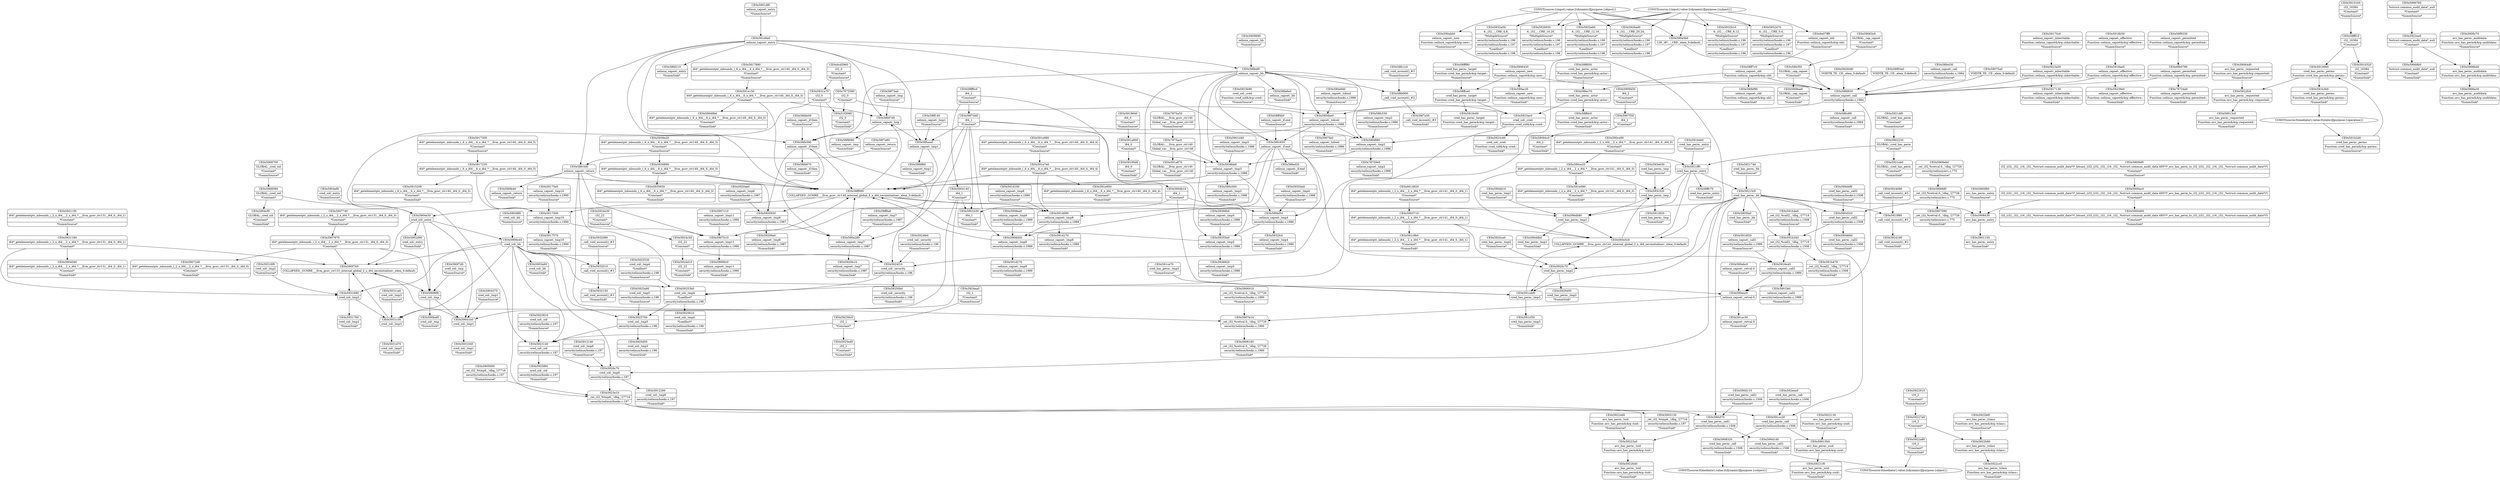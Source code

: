 digraph {
	CE0x58f73a0 [shape=record,shape=Mrecord,label="{CE0x58f73a0|selinux_capset:_tmp|*SummSource*}"]
	CE0x76724a0 [shape=record,shape=Mrecord,label="{CE0x76724a0|selinux_capset:_permitted|Function::selinux_capset&Arg::permitted::|*SummSink*}"]
	CE0x5924c50 [shape=record,shape=Mrecord,label="{CE0x5924c50|i32_22|*Constant*}"]
	CE0x5921740 [shape=record,shape=Mrecord,label="{CE0x5921740|cred_has_perm:_bb|*SummSource*}"]
	CE0x5922cc0 [shape=record,shape=Mrecord,label="{CE0x5922cc0|avc_has_perm:_tclass|Function::avc_has_perm&Arg::tclass::|*SummSink*}"]
	CE0x5932150 [shape=record,shape=Mrecord,label="{CE0x5932150|_call_void_mcount()_#3|*SummSink*}"]
	CE0x5923140 [shape=record,shape=Mrecord,label="{CE0x5923140|cred_sid:_sid|security/selinux/hooks.c,197}"]
	CE0x5910060 [shape=record,shape=Mrecord,label="{CE0x5910060|cred_has_perm:_perms|Function::cred_has_perm&Arg::perms::}"]
	CE0x590cf70 [shape=record,shape=Mrecord,label="{CE0x590cf70|cred_has_perm:_call1|security/selinux/hooks.c,1506}"]
	CE0x58f8090 [shape=record,shape=Mrecord,label="{CE0x58f8090|selinux_capset:_tmp|*SummSink*}"]
	CE0x591a800 [shape=record,shape=Mrecord,label="{CE0x591a800|i64_0|*Constant*}"]
	CE0x590d110 [shape=record,shape=Mrecord,label="{CE0x590d110|cred_has_perm:_call1|security/selinux/hooks.c,1506|*SummSource*}"]
	CE0x5906a30 [shape=record,shape=Mrecord,label="{CE0x5906a30|avc_has_perm:_auditdata|Function::avc_has_perm&Arg::auditdata::|*SummSink*}"]
	CE0x5932010 [shape=record,shape=Mrecord,label="{CE0x5932010|_call_void_mcount()_#3}"]
	CE0x5939e20 [shape=record,shape=Mrecord,label="{CE0x5939e20|i64*_getelementptr_inbounds_(_6_x_i64_,_6_x_i64_*___llvm_gcov_ctr140,_i64_0,_i64_3)|*Constant*|*SummSource*}"]
	"CONST[source:0(mediator),value:2(dynamic)][purpose:{subject}]"
	CE0x5906160 [shape=record,shape=Mrecord,label="{CE0x5906160|_ret_i32_%retval.0,_!dbg_!27726|security/selinux/hooks.c,1990|*SummSink*}"]
	CE0x5923c60 [shape=record,shape=Mrecord,label="{CE0x5923c60|cred_sid:_cred|Function::cred_sid&Arg::cred::|*SummSink*}"]
	CE0x590baf0 [shape=record,shape=Mrecord,label="{CE0x590baf0|cred_sid:_tmp|*SummSink*}"]
	CE0x58fcf50 [shape=record,shape=Mrecord,label="{CE0x58fcf50|GLOBAL:_cap_capset|*Constant*}"]
	CE0x58fff10 [shape=record,shape=Mrecord,label="{CE0x58fff10|i32_16384|*Constant*}"]
	CE0x5936820 [shape=record,shape=Mrecord,label="{CE0x5936820|selinux_capset:_tmp5|security/selinux/hooks.c,1986|*SummSink*}"]
	CE0x5932fc0 [shape=record,shape=Mrecord,label="{CE0x5932fc0|selinux_capset:_tmp4|security/selinux/hooks.c,1986|*SummSink*}"]
	CE0x59013c0 [shape=record,shape=Mrecord,label="{CE0x59013c0|avc_has_perm:_requested|Function::avc_has_perm&Arg::requested::|*SummSink*}"]
	CE0x59258c0 [shape=record,shape=Mrecord,label="{CE0x59258c0|i32_1|*Constant*}"]
	CE0x5905fa0 [shape=record,shape=Mrecord,label="{CE0x5905fa0|cred_has_perm:_bb|*SummSink*}"]
	CE0x5925f60 [shape=record,shape=Mrecord,label="{CE0x5925f60|cred_sid:_sid|security/selinux/hooks.c,197|*SummSink*}"]
	CE0x5907fa0 [shape=record,shape=Mrecord,label="{CE0x5907fa0|selinux_capset:_tobool|security/selinux/hooks.c,1986|*SummSink*}"]
	CE0x593e630 [shape=record,shape=Mrecord,label="{CE0x593e630|cred_has_perm:_tmp|*SummSource*}"]
	CE0x5923b90 [shape=record,shape=Mrecord,label="{CE0x5923b90|cred_sid:_cred|Function::cred_sid&Arg::cred::|*SummSource*}"]
	CE0x5919640 [shape=record,shape=Mrecord,label="{CE0x5919640|i64_0|*Constant*|*SummSource*}"]
	CE0x5931d70 [shape=record,shape=Mrecord,label="{CE0x5931d70|cred_sid:_tmp3|*SummSink*}"]
	CE0x5925d50 [shape=record,shape=Mrecord,label="{CE0x5925d50|cred_sid:_tmp5|security/selinux/hooks.c,196|*SummSink*}"]
	CE0x593c320 [shape=record,shape=Mrecord,label="{CE0x593c320|cred_has_perm:_tmp}"]
	CE0x5924ea0 [shape=record,shape=Mrecord,label="{CE0x5924ea0|i32_1|*Constant*|*SummSource*}"]
	CE0x58f7dd0 [shape=record,shape=Mrecord,label="{CE0x58f7dd0|i64_1|*Constant*}"]
	CE0x593e5c0 [shape=record,shape=Mrecord,label="{CE0x593e5c0|COLLAPSED:_GCMRE___llvm_gcov_ctr141_internal_global_2_x_i64_zeroinitializer:_elem_0:default:}"]
	CE0x59072d0 [shape=record,shape=Mrecord,label="{CE0x59072d0|i64*_getelementptr_inbounds_(_2_x_i64_,_2_x_i64_*___llvm_gcov_ctr131,_i64_0,_i64_0)|*Constant*|*SummSink*}"]
	CE0x5901d40 [shape=record,shape=Mrecord,label="{CE0x5901d40|selinux_capset:_tmp3|security/selinux/hooks.c,1986|*SummSource*}"]
	CE0x6cd5960 [shape=record,shape=Mrecord,label="{CE0x6cd5960|i32_0|*Constant*|*SummSource*}"]
	CE0x591d090 [shape=record,shape=Mrecord,label="{CE0x591d090|selinux_capset:_tmp8|security/selinux/hooks.c,1989}"]
	CE0x5908ea0 [shape=record,shape=Mrecord,label="{CE0x5908ea0|selinux_capset:_tmp9|security/selinux/hooks.c,1989|*SummSource*}"]
	CE0x7875ac0 [shape=record,shape=Mrecord,label="{CE0x7875ac0|GLOBAL:___llvm_gcov_ctr140|Global_var:__llvm_gcov_ctr140}"]
	CE0x590a280 [shape=record,shape=Mrecord,label="{CE0x590a280|selinux_capset:_tmp7|security/selinux/hooks.c,1987}"]
	CE0x5905130 [shape=record,shape=Mrecord,label="{CE0x5905130|_ret_i32_%tmp6,_!dbg_!27716|security/selinux/hooks.c,197|*SummSink*}"]
	CE0x5922910 [shape=record,shape=Mrecord,label="{CE0x5922910|i16_2|*Constant*|*SummSource*}"]
	CE0x5926930 [shape=record,shape=Mrecord,label="{CE0x5926930|4:_i32,_:_CRE_16,20_|*MultipleSource*|security/selinux/hooks.c,196|security/selinux/hooks.c,197|*LoadInst*|security/selinux/hooks.c,196}"]
	CE0x5922ee0 [shape=record,shape=Mrecord,label="{CE0x5922ee0|%struct.common_audit_data*_null|*Constant*}"]
	CE0x58ff140 [shape=record,shape=Mrecord,label="{CE0x58ff140|selinux_capset:_tmp1|*SummSource*}"]
	CE0x590bf90 [shape=record,shape=Mrecord,label="{CE0x590bf90|selinux_capset:_old|Function::selinux_capset&Arg::old::|*SummSink*}"]
	CE0x5923a50 [shape=record,shape=Mrecord,label="{CE0x5923a50|selinux_capset:_inheritable|Function::selinux_capset&Arg::inheritable::}"]
	CE0x5921ff0 [shape=record,shape=Mrecord,label="{CE0x5921ff0|cred_has_perm:_entry}"]
	CE0x59175e0 [shape=record,shape=Mrecord,label="{CE0x59175e0|selinux_capset:_tmp10|security/selinux/hooks.c,1990|*SummSource*}"]
	CE0x5907740 [shape=record,shape=Mrecord,label="{CE0x5907740|i64*_getelementptr_inbounds_(_2_x_i64_,_2_x_i64_*___llvm_gcov_ctr131,_i64_0,_i64_0)|*Constant*|*SummSource*}"]
	CE0x5901b30 [shape=record,shape=Mrecord,label="{CE0x5901b30|i64_1|*Constant*|*SummSink*}"]
	CE0x59253b0 [shape=record,shape=Mrecord,label="{CE0x59253b0|cred_sid:_tmp4|*LoadInst*|security/selinux/hooks.c,196}"]
	CE0x58fbef0 [shape=record,shape=Mrecord,label="{CE0x58fbef0|selinux_capset:_bb}"]
	CE0x590ce90 [shape=record,shape=Mrecord,label="{CE0x590ce90|i64*_getelementptr_inbounds_(_2_x_i64_,_2_x_i64_*___llvm_gcov_ctr141,_i64_0,_i64_0)|*Constant*|*SummSource*}"]
	CE0x5922640 [shape=record,shape=Mrecord,label="{CE0x5922640|avc_has_perm:_tsid|Function::avc_has_perm&Arg::tsid::|*SummSink*}"]
	CE0x5912260 [shape=record,shape=Mrecord,label="{CE0x5912260|cred_sid:_tmp6|security/selinux/hooks.c,197|*SummSink*}"]
	CE0x59015b0 [shape=record,shape=Mrecord,label="{CE0x59015b0|avc_has_perm:_ssid|Function::avc_has_perm&Arg::ssid::}"]
	CE0x59068b0 [shape=record,shape=Mrecord,label="{CE0x59068b0|%struct.common_audit_data*_null|*Constant*|*SummSink*}"]
	CE0x5931040 [shape=record,shape=Mrecord,label="{CE0x5931040|cred_sid:_tmp1|*SummSink*}"]
	CE0x5904370 [shape=record,shape=Mrecord,label="{CE0x5904370|cred_sid:_tmp1|*SummSource*}"]
	CE0x5931c30 [shape=record,shape=Mrecord,label="{CE0x5931c30|cred_sid:_tmp3}"]
	CE0x590c000 [shape=record,shape=Mrecord,label="{CE0x590c000|selinux_capset:_tmp3|security/selinux/hooks.c,1986|*SummSink*}"]
	CE0x591ce70 [shape=record,shape=Mrecord,label="{CE0x591ce70|cred_has_perm:_tmp3|*SummSource*}"]
	CE0x58fc950 [shape=record,shape=Mrecord,label="{CE0x58fc950|selinux_capset:_if.end}"]
	CE0x590a9d0 [shape=record,shape=Mrecord,label="{CE0x590a9d0|selinux_capset:_tobool|security/selinux/hooks.c,1986|*SummSource*}"]
	CE0x59200d0 [shape=record,shape=Mrecord,label="{CE0x59200d0|VOIDTB_TE:_CE:_elem_0:default:}"]
	CE0x5904140 [shape=record,shape=Mrecord,label="{CE0x5904140|i64_1|*Constant*}"]
	CE0x5924f10 [shape=record,shape=Mrecord,label="{CE0x5924f10|cred_sid:_security|security/selinux/hooks.c,196}"]
	CE0x59038f0 [shape=record,shape=Mrecord,label="{CE0x59038f0|cred_sid:_bb|*SummSource*}"]
	CE0x5907b10 [shape=record,shape=Mrecord,label="{CE0x5907b10|selinux_capset:_tmp11|security/selinux/hooks.c,1990}"]
	CE0x5925a90 [shape=record,shape=Mrecord,label="{CE0x5925a90|cred_sid:_tmp5|security/selinux/hooks.c,196|*SummSource*}"]
	CE0x5916f20 [shape=record,shape=Mrecord,label="{CE0x5916f20|selinux_capset:_call1|security/selinux/hooks.c,1989|*SummSource*}"]
	CE0x5932470 [shape=record,shape=Mrecord,label="{CE0x5932470|4:_i32,_:_CRE_0,4_|*MultipleSource*|security/selinux/hooks.c,196|security/selinux/hooks.c,197|*LoadInst*|security/selinux/hooks.c,196}"]
	CE0x5901df0 [shape=record,shape=Mrecord,label="{CE0x5901df0|selinux_capset:_entry|*SummSource*}"]
	CE0x7875a50 [shape=record,shape=Mrecord,label="{CE0x7875a50|GLOBAL:___llvm_gcov_ctr140|Global_var:__llvm_gcov_ctr140|*SummSource*}"]
	CE0x590d3c0 [shape=record,shape=Mrecord,label="{CE0x590d3c0|cred_has_perm:_call2|security/selinux/hooks.c,1508}"]
	CE0x59311f0 [shape=record,shape=Mrecord,label="{CE0x59311f0|i64*_getelementptr_inbounds_(_2_x_i64_,_2_x_i64_*___llvm_gcov_ctr131,_i64_0,_i64_1)|*Constant*|*SummSource*}"]
	CE0x59101b0 [shape=record,shape=Mrecord,label="{CE0x59101b0|i32_16384|*Constant*|*SummSource*}"]
	CE0x591d170 [shape=record,shape=Mrecord,label="{CE0x591d170|selinux_capset:_tmp8|security/selinux/hooks.c,1989|*SummSink*}"]
	CE0x590f760 [shape=record,shape=Mrecord,label="{CE0x590f760|COLLAPSED:_GCMRE___llvm_gcov_ctr131_internal_global_2_x_i64_zeroinitializer:_elem_0:default:}"]
	CE0x590db10 [shape=record,shape=Mrecord,label="{CE0x590db10|i64_1|*Constant*}"]
	CE0x5917230 [shape=record,shape=Mrecord,label="{CE0x5917230|i64*_getelementptr_inbounds_(_6_x_i64_,_6_x_i64_*___llvm_gcov_ctr140,_i64_0,_i64_5)|*Constant*}"]
	CE0x59066f0 [shape=record,shape=Mrecord,label="{CE0x59066f0|_ret_i32_%retval.0,_!dbg_!27728|security/selinux/avc.c,775}"]
	CE0x58ffd50 [shape=record,shape=Mrecord,label="{CE0x58ffd50|cred_has_perm:_actor|Function::cred_has_perm&Arg::actor::|*SummSource*}"]
	CE0x58fd930 [shape=record,shape=Mrecord,label="{CE0x58fd930|selinux_capset:_call|security/selinux/hooks.c,1984}"]
	CE0x59250b0 [shape=record,shape=Mrecord,label="{CE0x59250b0|cred_sid:_security|security/selinux/hooks.c,196|*SummSink*}"]
	CE0x590d1d0 [shape=record,shape=Mrecord,label="{CE0x590d1d0|cred_has_perm:_call1|security/selinux/hooks.c,1506|*SummSink*}"]
	CE0x5900d60 [shape=record,shape=Mrecord,label="{CE0x5900d60|i32_(i32,_i32,_i16,_i32,_%struct.common_audit_data*)*_bitcast_(i32_(i32,_i32,_i16,_i32,_%struct.common_audit_data.495*)*_avc_has_perm_to_i32_(i32,_i32,_i16,_i32,_%struct.common_audit_data*)*)|*Constant*|*SummSink*}"]
	CE0x590dd10 [shape=record,shape=Mrecord,label="{CE0x590dd10|cred_has_perm:_tmp1|*SummSource*}"]
	CE0x5900f60 [shape=record,shape=Mrecord,label="{CE0x5900f60|avc_has_perm:_entry|*SummSource*}"]
	CE0x5923ac0 [shape=record,shape=Mrecord,label="{CE0x5923ac0|cred_sid:_cred|Function::cred_sid&Arg::cred::}"]
	CE0x59209a0 [shape=record,shape=Mrecord,label="{CE0x59209a0|selinux_capset:_tmp6|security/selinux/hooks.c,1987|*SummSink*}"]
	CE0x5918ae0 [shape=record,shape=Mrecord,label="{CE0x5918ae0|selinux_capset:_effective|Function::selinux_capset&Arg::effective::}"]
	CE0x590db80 [shape=record,shape=Mrecord,label="{CE0x590db80|cred_has_perm:_tmp1}"]
	CE0x58fa6e0 [shape=record,shape=Mrecord,label="{CE0x58fa6e0|selinux_capset:_bb|*SummSink*}"]
	CE0x58ff4b0 [shape=record,shape=Mrecord,label="{CE0x58ff4b0|selinux_capset:_if.end|*SummSource*}"]
	CE0x58ffdc0 [shape=record,shape=Mrecord,label="{CE0x58ffdc0|cred_has_perm:_actor|Function::cred_has_perm&Arg::actor::|*SummSink*}"]
	CE0x5906010 [shape=record,shape=Mrecord,label="{CE0x5906010|_ret_i32_%retval.0,_!dbg_!27726|security/selinux/hooks.c,1990|*SummSource*}"]
	CE0x590f6f0 [shape=record,shape=Mrecord,label="{CE0x590f6f0|cred_sid:_tmp}"]
	CE0x5917300 [shape=record,shape=Mrecord,label="{CE0x5917300|i64*_getelementptr_inbounds_(_6_x_i64_,_6_x_i64_*___llvm_gcov_ctr140,_i64_0,_i64_5)|*Constant*|*SummSource*}"]
	CE0x58fd210 [shape=record,shape=Mrecord,label="{CE0x58fd210|selinux_capset:_entry|*SummSink*}"]
	CE0x58f93a0 [shape=record,shape=Mrecord,label="{CE0x58f93a0|VOIDTB_TE:_CE:_elem_0:default:}"]
	CE0x5935650 [shape=record,shape=Mrecord,label="{CE0x5935650|i64*_getelementptr_inbounds_(_6_x_i64_,_6_x_i64_*___llvm_gcov_ctr140,_i64_0,_i64_3)|*Constant*|*SummSink*}"]
	CE0x5903710 [shape=record,shape=Mrecord,label="{CE0x5903710|i64*_getelementptr_inbounds_(_2_x_i64_,_2_x_i64_*___llvm_gcov_ctr141,_i64_0,_i64_1)|*Constant*}"]
	CE0x591d100 [shape=record,shape=Mrecord,label="{CE0x591d100|selinux_capset:_tmp8|security/selinux/hooks.c,1989|*SummSource*}"]
	CE0x591a870 [shape=record,shape=Mrecord,label="{CE0x591a870|GLOBAL:___llvm_gcov_ctr140|Global_var:__llvm_gcov_ctr140|*SummSink*}"]
	CE0x590a5b0 [shape=record,shape=Mrecord,label="{CE0x590a5b0|128:_i8*,_:_CRE:_elem_0:default:}"]
	CE0x5924e30 [shape=record,shape=Mrecord,label="{CE0x5924e30|i32_22|*Constant*|*SummSource*}"]
	CE0x58fd670 [shape=record,shape=Mrecord,label="{CE0x58fd670|selinux_capset:_if.then|*SummSink*}"]
	CE0x5905000 [shape=record,shape=Mrecord,label="{CE0x5905000|_ret_i32_%tmp6,_!dbg_!27716|security/selinux/hooks.c,197|*SummSource*}"]
	CE0x5902d90 [shape=record,shape=Mrecord,label="{CE0x5902d90|cred_sid:_entry|*SummSink*}"]
	CE0x5932e60 [shape=record,shape=Mrecord,label="{CE0x5932e60|4:_i32,_:_CRE_12,16_|*MultipleSource*|security/selinux/hooks.c,196|security/selinux/hooks.c,197|*LoadInst*|security/selinux/hooks.c,196}"]
	CE0x590ac20 [shape=record,shape=Mrecord,label="{CE0x590ac20|selinux_capset:_new|Function::selinux_capset&Arg::new::|*SummSink*}"]
	CE0x59049b0 [shape=record,shape=Mrecord,label="{CE0x59049b0|i64*_getelementptr_inbounds_(_6_x_i64_,_6_x_i64_*___llvm_gcov_ctr140,_i64_0,_i64_0)|*Constant*|*SummSink*}"]
	CE0x58fe900 [shape=record,shape=Mrecord,label="{CE0x58fe900|_call_void_mcount()_#3}"]
	CE0x5908ae0 [shape=record,shape=Mrecord,label="{CE0x5908ae0|GLOBAL:_cap_capset|*Constant*|*SummSink*}"]
	CE0x58ffce0 [shape=record,shape=Mrecord,label="{CE0x58ffce0|cred_has_perm:_target|Function::cred_has_perm&Arg::target::}"]
	CE0x59224d0 [shape=record,shape=Mrecord,label="{CE0x59224d0|avc_has_perm:_tsid|Function::avc_has_perm&Arg::tsid::|*SummSource*}"]
	CE0x591e7e0 [shape=record,shape=Mrecord,label="{CE0x591e7e0|i64*_getelementptr_inbounds_(_6_x_i64_,_6_x_i64_*___llvm_gcov_ctr140,_i64_0,_i64_4)|*Constant*}"]
	CE0x58fc530 [shape=record,shape=Mrecord,label="{CE0x58fc530|selinux_capset:_tmp2|security/selinux/hooks.c,1986|*SummSource*}"]
	CE0x590d660 [shape=record,shape=Mrecord,label="{CE0x590d660|cred_has_perm:_call2|security/selinux/hooks.c,1508|*SummSink*}"]
	CE0x5906430 [shape=record,shape=Mrecord,label="{CE0x5906430|selinux_capset:_new|Function::selinux_capset&Arg::new::}"]
	CE0x5908320 [shape=record,shape=Mrecord,label="{CE0x5908320|cred_has_perm:_call|security/selinux/hooks.c,1506|*SummSink*}"]
	CE0x58ff090 [shape=record,shape=Mrecord,label="{CE0x58ff090|COLLAPSED:_GCMRE___llvm_gcov_ctr140_internal_global_6_x_i64_zeroinitializer:_elem_0:default:}"]
	CE0x5923e10 [shape=record,shape=Mrecord,label="{CE0x5923e10|_ret_i32_%tmp6,_!dbg_!27716|security/selinux/hooks.c,197}"]
	CE0x5901150 [shape=record,shape=Mrecord,label="{CE0x5901150|avc_has_perm:_entry|*SummSink*}"]
	CE0x5906eb0 [shape=record,shape=Mrecord,label="{CE0x5906eb0|_ret_i32_%retval.0,_!dbg_!27728|security/selinux/avc.c,775|*SummSource*}"]
	CE0x59041b0 [shape=record,shape=Mrecord,label="{CE0x59041b0|cred_sid:_tmp1}"]
	CE0x5923810 [shape=record,shape=Mrecord,label="{CE0x5923810|cred_sid:_sid|security/selinux/hooks.c,197|*SummSource*}"]
	CE0x5907670 [shape=record,shape=Mrecord,label="{CE0x5907670|i64*_getelementptr_inbounds_(_2_x_i64_,_2_x_i64_*___llvm_gcov_ctr131,_i64_0,_i64_0)|*Constant*}"]
	CE0x59223a0 [shape=record,shape=Mrecord,label="{CE0x59223a0|avc_has_perm:_tsid|Function::avc_has_perm&Arg::tsid::}"]
	CE0x5936890 [shape=record,shape=Mrecord,label="{CE0x5936890|i64*_getelementptr_inbounds_(_6_x_i64_,_6_x_i64_*___llvm_gcov_ctr140,_i64_0,_i64_3)|*Constant*}"]
	CE0x6614820 [shape=record,shape=Mrecord,label="{CE0x6614820|i64*_getelementptr_inbounds_(_2_x_i64_,_2_x_i64_*___llvm_gcov_ctr141,_i64_0,_i64_1)|*Constant*|*SummSource*}"]
	CE0x59239e0 [shape=record,shape=Mrecord,label="{CE0x59239e0|selinux_capset:_effective|Function::selinux_capset&Arg::effective::|*SummSink*}"]
	CE0x5916e40 [shape=record,shape=Mrecord,label="{CE0x5916e40|selinux_capset:_call1|security/selinux/hooks.c,1989}"]
	CE0x591e850 [shape=record,shape=Mrecord,label="{CE0x591e850|i64*_getelementptr_inbounds_(_6_x_i64_,_6_x_i64_*___llvm_gcov_ctr140,_i64_0,_i64_4)|*Constant*|*SummSink*}"]
	CE0x5906c70 [shape=record,shape=Mrecord,label="{CE0x5906c70|avc_has_perm:_auditdata|Function::avc_has_perm&Arg::auditdata::|*SummSource*}"]
	CE0x5925ed0 [shape=record,shape=Mrecord,label="{CE0x5925ed0|i32_1|*Constant*|*SummSink*}"]
	CE0x591cc20 [shape=record,shape=Mrecord,label="{CE0x591cc20|cred_has_perm:_call|security/selinux/hooks.c,1506}"]
	CE0x591ac30 [shape=record,shape=Mrecord,label="{CE0x591ac30|selinux_capset:_retval.0|*SummSink*}"]
	CE0x59170c0 [shape=record,shape=Mrecord,label="{CE0x59170c0|selinux_capset:_inheritable|Function::selinux_capset&Arg::inheritable::|*SummSource*}"]
	CE0x5918b50 [shape=record,shape=Mrecord,label="{CE0x5918b50|selinux_capset:_effective|Function::selinux_capset&Arg::effective::|*SummSource*}"]
	CE0x5908d30 [shape=record,shape=Mrecord,label="{CE0x5908d30|selinux_capset:_tmp9|security/selinux/hooks.c,1989}"]
	CE0x5912140 [shape=record,shape=Mrecord,label="{CE0x5912140|cred_sid:_tmp6|security/selinux/hooks.c,197|*SummSource*}"]
	CE0x58ffc70 [shape=record,shape=Mrecord,label="{CE0x58ffc70|cred_has_perm:_entry|*SummSink*}"]
	CE0x590ce20 [shape=record,shape=Mrecord,label="{CE0x590ce20|i64*_getelementptr_inbounds_(_2_x_i64_,_2_x_i64_*___llvm_gcov_ctr141,_i64_0,_i64_0)|*Constant*}"]
	CE0x591e090 [shape=record,shape=Mrecord,label="{CE0x591e090|i64*_getelementptr_inbounds_(_2_x_i64_,_2_x_i64_*___llvm_gcov_ctr141,_i64_0,_i64_0)|*Constant*|*SummSink*}"]
	CE0x58fde00 [shape=record,shape=Mrecord,label="{CE0x58fde00|selinux_capset:_if.then|*SummSource*}"]
	CE0x5907f30 [shape=record,shape=Mrecord,label="{CE0x5907f30|i64_2|*Constant*}"]
	CE0x5922a80 [shape=record,shape=Mrecord,label="{CE0x5922a80|i16_2|*Constant*|*SummSink*}"]
	CE0x5920b10 [shape=record,shape=Mrecord,label="{CE0x5920b10|selinux_capset:_tmp7|security/selinux/hooks.c,1987|*SummSink*}"]
	CE0x58ff8a0 [shape=record,shape=Mrecord,label="{CE0x58ff8a0|selinux_capset:_tmp7|security/selinux/hooks.c,1987|*SummSource*}"]
	CE0x58fff80 [shape=record,shape=Mrecord,label="{CE0x58fff80|cred_has_perm:_target|Function::cred_has_perm&Arg::target::|*SummSource*}"]
	CE0x5906e40 [shape=record,shape=Mrecord,label="{CE0x5906e40|cred_sid:_bb}"]
	CE0x5925530 [shape=record,shape=Mrecord,label="{CE0x5925530|cred_sid:_tmp4|*LoadInst*|security/selinux/hooks.c,196|*SummSource*}"]
	CE0x5931760 [shape=record,shape=Mrecord,label="{CE0x5931760|cred_sid:_tmp2|*SummSink*}"]
	CE0x5924080 [shape=record,shape=Mrecord,label="{CE0x5924080|_call_void_mcount()_#3|*SummSource*}"]
	CE0x5931a70 [shape=record,shape=Mrecord,label="{CE0x5931a70|i32_0|*Constant*}"]
	CE0x5920aa0 [shape=record,shape=Mrecord,label="{CE0x5920aa0|selinux_capset:_tmp6|security/selinux/hooks.c,1987|*SummSource*}"]
	CE0x5907090 [shape=record,shape=Mrecord,label="{CE0x5907090|_ret_i32_%retval.0,_!dbg_!27728|security/selinux/avc.c,775|*SummSink*}"]
	CE0x5926c70 [shape=record,shape=Mrecord,label="{CE0x5926c70|cred_sid:_tmp6|security/selinux/hooks.c,197}"]
	CE0x5924d10 [shape=record,shape=Mrecord,label="{CE0x5924d10|i32_22|*Constant*|*SummSink*}"]
	CE0x5900bf0 [shape=record,shape=Mrecord,label="{CE0x5900bf0|i32_(i32,_i32,_i16,_i32,_%struct.common_audit_data*)*_bitcast_(i32_(i32,_i32,_i16,_i32,_%struct.common_audit_data.495*)*_avc_has_perm_to_i32_(i32,_i32,_i16,_i32,_%struct.common_audit_data*)*)|*Constant*|*SummSource*}"]
	CE0x5922bf0 [shape=record,shape=Mrecord,label="{CE0x5922bf0|avc_has_perm:_tclass|Function::avc_has_perm&Arg::tclass::|*SummSource*}"]
	CE0x7672580 [shape=record,shape=Mrecord,label="{CE0x7672580|i32_0|*Constant*}"]
	CE0x59040d0 [shape=record,shape=Mrecord,label="{CE0x59040d0|i64*_getelementptr_inbounds_(_2_x_i64_,_2_x_i64_*___llvm_gcov_ctr131,_i64_0,_i64_1)|*Constant*|*SummSink*}"]
	CE0x58fd7d0 [shape=record,shape=Mrecord,label="{CE0x58fd7d0|selinux_capset:_tmp}"]
	CE0x5906bd0 [shape=record,shape=Mrecord,label="{CE0x5906bd0|avc_has_perm:_auditdata|Function::avc_has_perm&Arg::auditdata::}"]
	CE0x59215c0 [shape=record,shape=Mrecord,label="{CE0x59215c0|cred_has_perm:_bb}"]
	CE0x58f7a50 [shape=record,shape=Mrecord,label="{CE0x58f7a50|_call_void_mcount()_#3|*SummSink*}"]
	CE0x58fcdf0 [shape=record,shape=Mrecord,label="{CE0x58fcdf0|selinux_capset:_call|security/selinux/hooks.c,1984|*SummSink*}"]
	CE0x59064d0 [shape=record,shape=Mrecord,label="{CE0x59064d0|avc_has_perm:_requested|Function::avc_has_perm&Arg::requested::|*SummSource*}"]
	CE0x5917570 [shape=record,shape=Mrecord,label="{CE0x5917570|selinux_capset:_tmp10|security/selinux/hooks.c,1990|*SummSink*}"]
	CE0x5931ca0 [shape=record,shape=Mrecord,label="{CE0x5931ca0|cred_sid:_tmp3|*SummSource*}"]
	CE0x591b470 [shape=record,shape=Mrecord,label="{CE0x591b470|_ret_i32_%call2,_!dbg_!27719|security/selinux/hooks.c,1508|*SummSink*}"]
	"CONST[source:1(input),value:2(dynamic)][purpose:{object}]"
	CE0x78759e0 [shape=record,shape=Mrecord,label="{CE0x78759e0|selinux_capset:_tmp2|security/selinux/hooks.c,1986|*SummSink*}"]
	CE0x5909450 [shape=record,shape=Mrecord,label="{CE0x5909450|i64_2|*Constant*|*SummSource*}"]
	CE0x59221f0 [shape=record,shape=Mrecord,label="{CE0x59221f0|avc_has_perm:_ssid|Function::avc_has_perm&Arg::ssid::|*SummSink*}"]
	CE0x5922fc0 [shape=record,shape=Mrecord,label="{CE0x5922fc0|avc_has_perm:_requested|Function::avc_has_perm&Arg::requested::}"]
	CE0x5919c60 [shape=record,shape=Mrecord,label="{CE0x5919c60|cred_has_perm:_target|Function::cred_has_perm&Arg::target::|*SummSink*}"]
	CE0x5917880 [shape=record,shape=Mrecord,label="{CE0x5917880|i64*_getelementptr_inbounds_(_6_x_i64_,_6_x_i64_*___llvm_gcov_ctr140,_i64_0,_i64_0)|*Constant*|*SummSource*}"]
	CE0x5907e10 [shape=record,shape=Mrecord,label="{CE0x5907e10|_ret_i32_%retval.0,_!dbg_!27726|security/selinux/hooks.c,1990}"]
	CE0x5917130 [shape=record,shape=Mrecord,label="{CE0x5917130|selinux_capset:_inheritable|Function::selinux_capset&Arg::inheritable::|*SummSink*}"]
	CE0x5904e30 [shape=record,shape=Mrecord,label="{CE0x5904e30|cred_sid:_entry}"]
	CE0x58fe430 [shape=record,shape=Mrecord,label="{CE0x58fe430|selinux_capset:_call|security/selinux/hooks.c,1984|*SummSource*}"]
	CE0x591b2d0 [shape=record,shape=Mrecord,label="{CE0x591b2d0|cred_has_perm:_perms|Function::cred_has_perm&Arg::perms::|*SummSource*}"]
	CE0x591c920 [shape=record,shape=Mrecord,label="{CE0x591c920|cred_has_perm:_tmp|*SummSink*}"]
	CE0x5920930 [shape=record,shape=Mrecord,label="{CE0x5920930|selinux_capset:_tmp6|security/selinux/hooks.c,1987}"]
	CE0x590abb0 [shape=record,shape=Mrecord,label="{CE0x590abb0|selinux_capset:_new|Function::selinux_capset&Arg::new::|*SummSource*}"]
	CE0x58fc3d0 [shape=record,shape=Mrecord,label="{CE0x58fc3d0|selinux_capset:_return}"]
	CE0x590fe40 [shape=record,shape=Mrecord,label="{CE0x590fe40|selinux_capset:_return|*SummSink*}"]
	CE0x6fb0790 [shape=record,shape=Mrecord,label="{CE0x6fb0790|selinux_capset:_permitted|Function::selinux_capset&Arg::permitted::}"]
	CE0x5904be0 [shape=record,shape=Mrecord,label="{CE0x5904be0|selinux_capset:_tobool|security/selinux/hooks.c,1986}"]
	"CONST[source:1(input),value:2(dynamic)][purpose:{subject}]"
	CE0x5904cf0 [shape=record,shape=Mrecord,label="{CE0x5904cf0|GLOBAL:_cred_sid|*Constant*|*SummSink*}"]
	CE0x591d270 [shape=record,shape=Mrecord,label="{CE0x591d270|selinux_capset:_tmp9|security/selinux/hooks.c,1989|*SummSink*}"]
	CE0x58fcea0 [shape=record,shape=Mrecord,label="{CE0x58fcea0|selinux_capset:_tmp1}"]
	CE0x5932a50 [shape=record,shape=Mrecord,label="{CE0x5932a50|4:_i32,_:_CRE_4,8_|*MultipleSource*|security/selinux/hooks.c,196|security/selinux/hooks.c,197|*LoadInst*|security/selinux/hooks.c,196}"]
	CE0x592eea0 [shape=record,shape=Mrecord,label="{CE0x592eea0|cred_has_perm:_call|security/selinux/hooks.c,1506|*SummSource*}"]
	CE0x591b3b0 [shape=record,shape=Mrecord,label="{CE0x591b3b0|cred_has_perm:_perms|Function::cred_has_perm&Arg::perms::|*SummSink*}"]
	CE0x5924190 [shape=record,shape=Mrecord,label="{CE0x5924190|_call_void_mcount()_#3|*SummSink*}"]
	CE0x5922b80 [shape=record,shape=Mrecord,label="{CE0x5922b80|avc_has_perm:_tclass|Function::avc_has_perm&Arg::tclass::}"]
	CE0x5932080 [shape=record,shape=Mrecord,label="{CE0x5932080|_call_void_mcount()_#3|*SummSource*}"]
	CE0x591b340 [shape=record,shape=Mrecord,label="{CE0x591b340|_ret_i32_%call2,_!dbg_!27719|security/selinux/hooks.c,1508}"]
	CE0x5926ad0 [shape=record,shape=Mrecord,label="{CE0x5926ad0|4:_i32,_:_CRE_20,24_|*MultipleSource*|security/selinux/hooks.c,196|security/selinux/hooks.c,197|*LoadInst*|security/selinux/hooks.c,196}"]
	CE0x5903a90 [shape=record,shape=Mrecord,label="{CE0x5903a90|cred_sid:_bb|*SummSink*}"]
	CE0x5902230 [shape=record,shape=Mrecord,label="{CE0x5902230|GLOBAL:_cred_has_perm|*Constant*}"]
	CE0x590eac0 [shape=record,shape=Mrecord,label="{CE0x590eac0|selinux_capset:_retval.0}"]
	CE0x59094c0 [shape=record,shape=Mrecord,label="{CE0x59094c0|i64_2|*Constant*|*SummSink*}"]
	"CONST[source:0(mediator),value:0(static)][purpose:{operation}]"
	CE0x5916eb0 [shape=record,shape=Mrecord,label="{CE0x5916eb0|cred_has_perm:_entry|*SummSource*}"]
	CE0x5920c70 [shape=record,shape=Mrecord,label="{CE0x5920c70|cred_has_perm:_tmp2}"]
	CE0x5938bb0 [shape=record,shape=Mrecord,label="{CE0x5938bb0|selinux_capset:_tmp3|security/selinux/hooks.c,1986}"]
	CE0x5922130 [shape=record,shape=Mrecord,label="{CE0x5922130|avc_has_perm:_ssid|Function::avc_has_perm&Arg::ssid::|*SummSource*}"]
	"CONST[source:0(mediator),value:2(dynamic)][purpose:{object}]"
	CE0x590f7d0 [shape=record,shape=Mrecord,label="{CE0x590f7d0|cred_sid:_tmp|*SummSource*}"]
	CE0x5901fe0 [shape=record,shape=Mrecord,label="{CE0x5901fe0|selinux_capset:_call1|security/selinux/hooks.c,1989|*SummSink*}"]
	CE0x5921eb0 [shape=record,shape=Mrecord,label="{CE0x5921eb0|GLOBAL:_cred_has_perm|*Constant*|*SummSink*}"]
	CE0x58fdf60 [shape=record,shape=Mrecord,label="{CE0x58fdf60|selinux_capset:_tmp1|*SummSink*}"]
	CE0x590d4f0 [shape=record,shape=Mrecord,label="{CE0x590d4f0|cred_has_perm:_call2|security/selinux/hooks.c,1508|*SummSource*}"]
	CE0x58fdd50 [shape=record,shape=Mrecord,label="{CE0x58fdd50|selinux_capset:_tmp4|security/selinux/hooks.c,1986}"]
	CE0x59195d0 [shape=record,shape=Mrecord,label="{CE0x59195d0|i64_0|*Constant*|*SummSink*}"]
	CE0x5915200 [shape=record,shape=Mrecord,label="{CE0x5915200|i64*_getelementptr_inbounds_(_6_x_i64_,_6_x_i64_*___llvm_gcov_ctr140,_i64_0,_i64_5)|*Constant*|*SummSink*}"]
	CE0x5908700 [shape=record,shape=Mrecord,label="{CE0x5908700|GLOBAL:_cred_sid|*Constant*|*SummSource*}"]
	CE0x5917500 [shape=record,shape=Mrecord,label="{CE0x5917500|selinux_capset:_tmp10|security/selinux/hooks.c,1990}"]
	CE0x58fed20 [shape=record,shape=Mrecord,label="{CE0x58fed20|selinux_capset:_if.end|*SummSink*}"]
	CE0x58fd880 [shape=record,shape=Mrecord,label="{CE0x58fd880|selinux_capset:_tmp2|security/selinux/hooks.c,1986}"]
	CE0x6e07ff0 [shape=record,shape=Mrecord,label="{CE0x6e07ff0|selinux_capset:_old|Function::selinux_capset&Arg::old::|*SummSource*}"]
	CE0x58fe590 [shape=record,shape=Mrecord,label="{CE0x58fe590|selinux_capset:_if.then}"]
	CE0x58ff7c0 [shape=record,shape=Mrecord,label="{CE0x58ff7c0|selinux_capset:_old|Function::selinux_capset&Arg::old::}"]
	CE0x59063c0 [shape=record,shape=Mrecord,label="{CE0x59063c0|GLOBAL:_cap_capset|*Constant*|*SummSource*}"]
	CE0x5931180 [shape=record,shape=Mrecord,label="{CE0x5931180|i64*_getelementptr_inbounds_(_2_x_i64_,_2_x_i64_*___llvm_gcov_ctr131,_i64_0,_i64_1)|*Constant*}"]
	CE0x5920ce0 [shape=record,shape=Mrecord,label="{CE0x5920ce0|cred_has_perm:_tmp2|*SummSource*}"]
	CE0x51f3060 [shape=record,shape=Mrecord,label="{CE0x51f3060|i32_0|*Constant*|*SummSink*}"]
	CE0x59075a0 [shape=record,shape=Mrecord,label="{CE0x59075a0|VOIDTB_TE:_CE:_elem_0:default:}"]
	CE0x591c9b0 [shape=record,shape=Mrecord,label="{CE0x591c9b0|i64*_getelementptr_inbounds_(_2_x_i64_,_2_x_i64_*___llvm_gcov_ctr141,_i64_0,_i64_1)|*Constant*|*SummSink*}"]
	CE0x59316f0 [shape=record,shape=Mrecord,label="{CE0x59316f0|cred_sid:_tmp2|*SummSource*}"]
	CE0x591b4e0 [shape=record,shape=Mrecord,label="{CE0x591b4e0|_ret_i32_%call2,_!dbg_!27719|security/selinux/hooks.c,1508|*SummSource*}"]
	CE0x5931680 [shape=record,shape=Mrecord,label="{CE0x5931680|cred_sid:_tmp2}"]
	CE0x591e150 [shape=record,shape=Mrecord,label="{CE0x591e150|i64*_getelementptr_inbounds_(_6_x_i64_,_6_x_i64_*___llvm_gcov_ctr140,_i64_0,_i64_0)|*Constant*}"]
	CE0x5925610 [shape=record,shape=Mrecord,label="{CE0x5925610|cred_sid:_tmp4|*LoadInst*|security/selinux/hooks.c,196|*SummSink*}"]
	CE0x590ebc0 [shape=record,shape=Mrecord,label="{CE0x590ebc0|selinux_capset:_retval.0|*SummSource*}"]
	CE0x5906760 [shape=record,shape=Mrecord,label="{CE0x5906760|%struct.common_audit_data*_null|*Constant*|*SummSource*}"]
	CE0x58ff6c0 [shape=record,shape=Mrecord,label="{CE0x58ff6c0|i64_1|*Constant*|*SummSource*}"]
	CE0x59355e0 [shape=record,shape=Mrecord,label="{CE0x59355e0|selinux_capset:_tmp5|security/selinux/hooks.c,1986}"]
	CE0x591e6a0 [shape=record,shape=Mrecord,label="{CE0x591e6a0|selinux_capset:_entry}"]
	CE0x590ddb0 [shape=record,shape=Mrecord,label="{CE0x590ddb0|cred_has_perm:_tmp1|*SummSink*}"]
	CE0x5900ac0 [shape=record,shape=Mrecord,label="{CE0x5900ac0|i32_(i32,_i32,_i16,_i32,_%struct.common_audit_data*)*_bitcast_(i32_(i32,_i32,_i16,_i32,_%struct.common_audit_data.495*)*_avc_has_perm_to_i32_(i32,_i32,_i16,_i32,_%struct.common_audit_data*)*)|*Constant*}"]
	CE0x5908580 [shape=record,shape=Mrecord,label="{CE0x5908580|GLOBAL:_cred_sid|*Constant*}"]
	CE0x59227e0 [shape=record,shape=Mrecord,label="{CE0x59227e0|i16_2|*Constant*}"]
	CE0x5932b10 [shape=record,shape=Mrecord,label="{CE0x5932b10|4:_i32,_:_CRE_8,12_|*MultipleSource*|security/selinux/hooks.c,196|security/selinux/hooks.c,197|*LoadInst*|security/selinux/hooks.c,196}"]
	CE0x591e980 [shape=record,shape=Mrecord,label="{CE0x591e980|i64*_getelementptr_inbounds_(_6_x_i64_,_6_x_i64_*___llvm_gcov_ctr140,_i64_0,_i64_4)|*Constant*|*SummSource*}"]
	CE0x58fec70 [shape=record,shape=Mrecord,label="{CE0x58fec70|cred_has_perm:_actor|Function::cred_has_perm&Arg::actor::}"]
	CE0x58f7e80 [shape=record,shape=Mrecord,label="{CE0x58f7e80|selinux_capset:_return|*SummSource*}"]
	CE0x5910320 [shape=record,shape=Mrecord,label="{CE0x5910320|i32_16384|*Constant*|*SummSink*}"]
	CE0x5907c10 [shape=record,shape=Mrecord,label="{CE0x5907c10|selinux_capset:_tmp11|security/selinux/hooks.c,1990|*SummSource*}"]
	CE0x591cf30 [shape=record,shape=Mrecord,label="{CE0x591cf30|cred_has_perm:_tmp3|*SummSink*}"]
	CE0x5909690 [shape=record,shape=Mrecord,label="{CE0x5909690|selinux_capset:_bb|*SummSource*}"]
	CE0x58fc1c0 [shape=record,shape=Mrecord,label="{CE0x58fc1c0|_call_void_mcount()_#3|*SummSource*}"]
	CE0x5924fe0 [shape=record,shape=Mrecord,label="{CE0x5924fe0|cred_sid:_security|security/selinux/hooks.c,196|*SummSource*}"]
	CE0x59366b0 [shape=record,shape=Mrecord,label="{CE0x59366b0|selinux_capset:_tmp5|security/selinux/hooks.c,1986|*SummSource*}"]
	CE0x5925760 [shape=record,shape=Mrecord,label="{CE0x5925760|cred_sid:_tmp5|security/selinux/hooks.c,196}"]
	CE0x5923f80 [shape=record,shape=Mrecord,label="{CE0x5923f80|_call_void_mcount()_#3}"]
	CE0x5921df0 [shape=record,shape=Mrecord,label="{CE0x5921df0|GLOBAL:_cred_has_perm|*Constant*|*SummSource*}"]
	CE0x5920d50 [shape=record,shape=Mrecord,label="{CE0x5920d50|cred_has_perm:_tmp2|*SummSink*}"]
	CE0x59354a0 [shape=record,shape=Mrecord,label="{CE0x59354a0|selinux_capset:_tmp4|security/selinux/hooks.c,1986|*SummSource*}"]
	CE0x59090c0 [shape=record,shape=Mrecord,label="{CE0x59090c0|selinux_capset:_tmp11|security/selinux/hooks.c,1990|*SummSink*}"]
	CE0x5908430 [shape=record,shape=Mrecord,label="{CE0x5908430|avc_has_perm:_entry}"]
	CE0x58f9330 [shape=record,shape=Mrecord,label="{CE0x58f9330|selinux_capset:_permitted|Function::selinux_capset&Arg::permitted::|*SummSource*}"]
	CE0x5904ef0 [shape=record,shape=Mrecord,label="{CE0x5904ef0|cred_sid:_entry|*SummSource*}"]
	CE0x591cdd0 [shape=record,shape=Mrecord,label="{CE0x591cdd0|cred_has_perm:_tmp3}"]
	CE0x58f7dd0 -> CE0x59355e0
	CE0x5919640 -> CE0x591a800
	CE0x5931a70 -> CE0x5924f10
	CE0x59215c0 -> CE0x5904e30
	CE0x5906e40 -> CE0x5931c30
	CE0x58fdd50 -> CE0x5932fc0
	CE0x5924ea0 -> CE0x59258c0
	CE0x590ce20 -> CE0x591e090
	CE0x591e6a0 -> CE0x58ff090
	CE0x58ff6c0 -> CE0x5904140
	CE0x59215c0 -> CE0x593e5c0
	CE0x591cdd0 -> CE0x593e5c0
	CE0x590ebc0 -> CE0x590eac0
	CE0x58ff090 -> CE0x58fdd50
	CE0x5922b80 -> CE0x5922cc0
	CE0x58fbef0 -> CE0x58fa6e0
	CE0x58fbef0 -> CE0x58fc950
	CE0x5908320 -> "CONST[source:0(mediator),value:2(dynamic)][purpose:{subject}]"
	CE0x5916eb0 -> CE0x5921ff0
	CE0x58fc3d0 -> CE0x590fe40
	CE0x5921df0 -> CE0x5902230
	CE0x5916e40 -> CE0x590eac0
	CE0x5921740 -> CE0x59215c0
	CE0x58f7dd0 -> CE0x5908d30
	CE0x591d090 -> CE0x5908d30
	CE0x5939e20 -> CE0x5936890
	CE0x58fc530 -> CE0x58fd880
	CE0x5906e40 -> CE0x5932010
	CE0x591e6a0 -> CE0x58fe590
	CE0x5903710 -> CE0x5920c70
	CE0x5916f20 -> CE0x5916e40
	CE0x5931c30 -> CE0x590f760
	CE0x591cdd0 -> CE0x591cf30
	CE0x59253b0 -> CE0x5925760
	CE0x5912140 -> CE0x5926c70
	CE0x5904e30 -> CE0x59041b0
	CE0x58ff090 -> CE0x591d090
	"CONST[source:1(input),value:2(dynamic)][purpose:{subject}]" -> CE0x5926ad0
	CE0x590f760 -> CE0x590f6f0
	CE0x590eac0 -> CE0x591ac30
	CE0x5904140 -> CE0x5931c30
	CE0x5922130 -> CE0x59015b0
	CE0x5904140 -> CE0x59041b0
	"CONST[source:1(input),value:2(dynamic)][purpose:{object}]" -> CE0x5932470
	CE0x5924c50 -> CE0x5924f10
	CE0x58ff7c0 -> CE0x58fd930
	CE0x59316f0 -> CE0x5931680
	CE0x5925760 -> CE0x5923140
	CE0x590db80 -> CE0x590ddb0
	CE0x590d3c0 -> CE0x590d660
	"CONST[source:1(input),value:2(dynamic)][purpose:{object}]" -> CE0x5926ad0
	CE0x5906eb0 -> CE0x59066f0
	CE0x59227e0 -> CE0x5922b80
	CE0x591e6a0 -> CE0x58fd210
	CE0x5906e40 -> CE0x5925760
	CE0x591e150 -> CE0x59049b0
	CE0x5907f30 -> CE0x58fd880
	CE0x5904be0 -> CE0x58fc950
	CE0x5904e30 -> CE0x590f6f0
	CE0x5917500 -> CE0x5917570
	"CONST[source:1(input),value:2(dynamic)][purpose:{object}]" -> CE0x5926930
	CE0x58f9330 -> CE0x6fb0790
	CE0x58fbef0 -> CE0x58fd880
	CE0x58fbef0 -> CE0x58ff090
	CE0x59366b0 -> CE0x59355e0
	CE0x58ff7c0 -> CE0x58fec70
	CE0x5907740 -> CE0x5907670
	CE0x5924c50 -> CE0x5924d10
	CE0x5931a70 -> CE0x51f3060
	CE0x58fbef0 -> CE0x58fe900
	CE0x5918ae0 -> CE0x58fd930
	CE0x5938bb0 -> CE0x58fdd50
	CE0x590d4f0 -> CE0x590d3c0
	CE0x58fd7d0 -> CE0x58f8090
	CE0x5936890 -> CE0x58ff090
	CE0x58fcf50 -> CE0x58fd930
	CE0x5900f60 -> CE0x5908430
	CE0x590db80 -> CE0x593e5c0
	CE0x5907f30 -> CE0x59094c0
	CE0x593e5c0 -> CE0x5920c70
	CE0x5922fc0 -> CE0x59013c0
	CE0x58fc950 -> CE0x5908d30
	CE0x591cc20 -> CE0x59015b0
	CE0x590db10 -> CE0x591cdd0
	CE0x5909450 -> CE0x5907f30
	CE0x590a5b0 -> CE0x59253b0
	CE0x58fec70 -> CE0x5923ac0
	CE0x59311f0 -> CE0x5931180
	CE0x5922a80 -> "CONST[source:0(mediator),value:2(dynamic)][purpose:{object}]"
	CE0x58fd930 -> CE0x5904be0
	CE0x58f93a0 -> CE0x58fd930
	CE0x58f7dd0 -> CE0x5907b10
	CE0x590ce20 -> CE0x593e5c0
	CE0x5907e10 -> CE0x5906160
	CE0x5904e30 -> CE0x5906e40
	CE0x6fb0790 -> CE0x76724a0
	CE0x58fcea0 -> CE0x58ff090
	CE0x58fe430 -> CE0x58fd930
	CE0x58ff090 -> CE0x58fd7d0
	CE0x59015b0 -> CE0x59221f0
	CE0x5903710 -> CE0x591c9b0
	CE0x5900bf0 -> CE0x5900ac0
	CE0x58fe900 -> CE0x58f7a50
	CE0x5917500 -> CE0x5907b10
	CE0x5904ef0 -> CE0x5904e30
	CE0x5924f10 -> CE0x59250b0
	CE0x5910060 -> CE0x591b3b0
	CE0x59075a0 -> CE0x58fd930
	CE0x5936890 -> CE0x5935650
	CE0x5924080 -> CE0x5923f80
	CE0x590db10 -> CE0x590db80
	CE0x5905000 -> CE0x5923e10
	CE0x7672580 -> CE0x51f3060
	CE0x5922910 -> CE0x59227e0
	CE0x5932010 -> CE0x5932150
	CE0x5921ff0 -> CE0x59215c0
	CE0x58fc3d0 -> CE0x5917500
	CE0x5900ac0 -> CE0x5908430
	CE0x5904be0 -> CE0x5907fa0
	CE0x59215c0 -> CE0x5920c70
	CE0x5921ff0 -> CE0x593e5c0
	CE0x590a5b0 -> CE0x58fd930
	CE0x59258c0 -> CE0x5923140
	CE0x5901df0 -> CE0x591e6a0
	CE0x5931a70 -> CE0x5923140
	"CONST[source:1(input),value:2(dynamic)][purpose:{object}]" -> CE0x5932a50
	CE0x590ce20 -> CE0x593c320
	CE0x591a800 -> CE0x59195d0
	CE0x593e630 -> CE0x593c320
	CE0x5906e40 -> CE0x59253b0
	CE0x5904e30 -> CE0x5902d90
	"CONST[source:1(input),value:2(dynamic)][purpose:{subject}]" -> CE0x5926930
	CE0x5922ee0 -> CE0x5906bd0
	CE0x58ff090 -> CE0x5920930
	CE0x58fcea0 -> CE0x58fdf60
	CE0x5906760 -> CE0x5922ee0
	CE0x5920930 -> CE0x590a280
	CE0x5938bb0 -> CE0x590c000
	"CONST[source:1(input),value:2(dynamic)][purpose:{subject}]" -> CE0x5932b10
	CE0x5936890 -> CE0x5920930
	CE0x58fe590 -> CE0x590a280
	CE0x5900ac0 -> CE0x5900d60
	CE0x58ffd50 -> CE0x58fec70
	CE0x5924e30 -> CE0x5924c50
	CE0x58fec70 -> CE0x58ffdc0
	CE0x591b340 -> CE0x591b470
	CE0x59215c0 -> CE0x5905fa0
	CE0x591e7e0 -> CE0x591e850
	CE0x58fde00 -> CE0x58fe590
	CE0x59200d0 -> CE0x58fd930
	CE0x5907b10 -> CE0x58ff090
	CE0x5923e10 -> CE0x5905130
	CE0x58f7dd0 -> CE0x5901b30
	CE0x5925760 -> CE0x5925d50
	CE0x58ff8a0 -> CE0x590a280
	CE0x58fc950 -> CE0x58fed20
	CE0x58ff6c0 -> CE0x58f7dd0
	CE0x5917880 -> CE0x591e150
	CE0x591b2d0 -> CE0x5910060
	CE0x5906e40 -> CE0x5931680
	CE0x5902230 -> CE0x5921eb0
	CE0x5906430 -> CE0x590ac20
	CE0x58fc950 -> CE0x591d090
	CE0x58fff10 -> CE0x5910320
	CE0x59224d0 -> CE0x59223a0
	CE0x592eea0 -> CE0x591cc20
	CE0x593c320 -> CE0x591c920
	CE0x59175e0 -> CE0x5917500
	CE0x593c320 -> CE0x590db80
	CE0x590eac0 -> CE0x5907e10
	CE0x58ff6c0 -> CE0x590db10
	CE0x590a9d0 -> CE0x5904be0
	CE0x5906430 -> CE0x58fd930
	CE0x5931680 -> CE0x5931c30
	CE0x590ce90 -> CE0x590ce20
	CE0x5932080 -> CE0x5932010
	CE0x590cf70 -> CE0x590d1d0
	CE0x5923b90 -> CE0x5923ac0
	CE0x5906e40 -> CE0x5923140
	CE0x5925530 -> CE0x59253b0
	CE0x5920c70 -> CE0x591cdd0
	CE0x5907670 -> CE0x590f6f0
	CE0x59215c0 -> CE0x591b340
	CE0x5921ff0 -> CE0x58ffc70
	CE0x58ff090 -> CE0x5917500
	CE0x5904be0 -> CE0x58fe590
	CE0x5931180 -> CE0x59040d0
	"CONST[source:1(input),value:2(dynamic)][purpose:{subject}]" -> CE0x5932470
	CE0x7875ac0 -> CE0x591a870
	CE0x590d3c0 -> CE0x591b340
	"CONST[source:1(input),value:2(dynamic)][purpose:{object}]" -> CE0x590abb0
	CE0x5910060 -> CE0x5922fc0
	CE0x5917300 -> CE0x5917230
	CE0x5906430 -> CE0x58ffce0
	CE0x591a800 -> CE0x5938bb0
	CE0x58fc3d0 -> CE0x590eac0
	CE0x591cc20 -> CE0x5908320
	CE0x58fc1c0 -> CE0x58fe900
	CE0x591e980 -> CE0x591e7e0
	CE0x5906bd0 -> CE0x5906a30
	CE0x591d090 -> CE0x591d170
	CE0x5907c10 -> CE0x5907b10
	"CONST[source:1(input),value:2(dynamic)][purpose:{object}]" -> CE0x5932e60
	CE0x6e07ff0 -> CE0x58ff7c0
	CE0x59038f0 -> CE0x5906e40
	CE0x58ffce0 -> CE0x5919c60
	CE0x7875a50 -> CE0x7875ac0
	CE0x5926c70 -> CE0x5923e10
	CE0x59215c0 -> CE0x5923f80
	CE0x58fe590 -> CE0x58fd670
	CE0x5906c70 -> CE0x5906bd0
	CE0x58fc950 -> CE0x5916e40
	CE0x5907b10 -> CE0x59090c0
	"CONST[source:1(input),value:2(dynamic)][purpose:{object}]" -> CE0x5932b10
	CE0x59354a0 -> CE0x58fdd50
	CE0x58fbef0 -> CE0x59355e0
	CE0x59355e0 -> CE0x58ff090
	CE0x5924fe0 -> CE0x5924f10
	CE0x591e150 -> CE0x58fd7d0
	CE0x591b3b0 -> "CONST[source:0(mediator),value:0(static)][purpose:{operation}]"
	CE0x5906e40 -> CE0x5926c70
	CE0x58fd930 -> CE0x58fcdf0
	CE0x58f7dd0 -> CE0x58fcea0
	CE0x5903710 -> CE0x593e5c0
	CE0x5908430 -> CE0x5901150
	CE0x5907670 -> CE0x590f760
	CE0x5923ac0 -> CE0x5923c60
	CE0x59215c0 -> CE0x591cc20
	CE0x5902230 -> CE0x5921ff0
	CE0x591e6a0 -> CE0x58fd7d0
	CE0x59355e0 -> CE0x5936820
	CE0x59215c0 -> CE0x590d3c0
	CE0x5918ae0 -> CE0x59239e0
	CE0x5906e40 -> CE0x5903a90
	CE0x5907670 -> CE0x59072d0
	CE0x58f7dd0 -> CE0x590a280
	CE0x5931180 -> CE0x5931680
	CE0x5926c70 -> CE0x5912260
	CE0x58fbef0 -> CE0x5938bb0
	CE0x58ffce0 -> CE0x5923ac0
	CE0x5931180 -> CE0x590f760
	CE0x5909690 -> CE0x58fbef0
	CE0x5918b50 -> CE0x5918ae0
	CE0x5923ac0 -> CE0x5924f10
	CE0x58ff4b0 -> CE0x58fc950
	"CONST[source:1(input),value:2(dynamic)][purpose:{object}]" -> CE0x590a5b0
	"CONST[source:1(input),value:2(dynamic)][purpose:{subject}]" -> CE0x590a5b0
	CE0x5920aa0 -> CE0x5920930
	CE0x5932a50 -> CE0x5926c70
	CE0x59066f0 -> CE0x590d3c0
	CE0x58ff140 -> CE0x58fcea0
	CE0x5904be0 -> CE0x58fd880
	CE0x58fbef0 -> CE0x58fdd50
	CE0x5921ff0 -> CE0x593c320
	CE0x58f7e80 -> CE0x58fc3d0
	CE0x58fc3d0 -> CE0x58ff090
	"CONST[source:1(input),value:2(dynamic)][purpose:{subject}]" -> CE0x6e07ff0
	CE0x5920c70 -> CE0x5920d50
	CE0x5908700 -> CE0x5908580
	CE0x5923a50 -> CE0x5917130
	CE0x5901d40 -> CE0x5938bb0
	CE0x5931c30 -> CE0x5931d70
	"CONST[source:1(input),value:2(dynamic)][purpose:{subject}]" -> CE0x5932a50
	CE0x591e6a0 -> CE0x58fc950
	CE0x58fe590 -> CE0x5920930
	CE0x58fc950 -> CE0x58ff090
	CE0x591e7e0 -> CE0x58ff090
	CE0x58fd880 -> CE0x78759e0
	CE0x58fcf50 -> CE0x5908ae0
	CE0x58fe590 -> CE0x58ff090
	CE0x591b340 -> CE0x5916e40
	CE0x6fb0790 -> CE0x58fd930
	CE0x5908d30 -> CE0x58ff090
	CE0x5921ff0 -> CE0x590db80
	CE0x5908ea0 -> CE0x5908d30
	CE0x58fdd50 -> CE0x59355e0
	CE0x6614820 -> CE0x5903710
	CE0x5906e40 -> CE0x590f760
	CE0x6cd5960 -> CE0x7672580
	CE0x590dd10 -> CE0x590db80
	CE0x590db10 -> CE0x5901b30
	CE0x59215c0 -> CE0x591cdd0
	CE0x6cd5960 -> CE0x5931a70
	CE0x591e150 -> CE0x58ff090
	CE0x5922ee0 -> CE0x59068b0
	CE0x5923140 -> CE0x5926c70
	CE0x59258c0 -> CE0x5925ed0
	CE0x591e6a0 -> CE0x58fcea0
	CE0x58fc950 -> CE0x5921ff0
	CE0x59170c0 -> CE0x5923a50
	CE0x5906e40 -> CE0x5924f10
	CE0x7672580 -> CE0x5904be0
	CE0x58fd7d0 -> CE0x58fcea0
	CE0x5906010 -> CE0x5907e10
	CE0x5904e30 -> CE0x590f760
	CE0x591e6a0 -> CE0x58fc3d0
	CE0x58ff7c0 -> CE0x590bf90
	CE0x59064d0 -> CE0x5922fc0
	CE0x5920ce0 -> CE0x5920c70
	CE0x5923e10 -> CE0x591cc20
	CE0x590a280 -> CE0x58ff090
	CE0x5908d30 -> CE0x591d270
	CE0x591e6a0 -> CE0x58fbef0
	"CONST[source:0(mediator),value:0(static)][purpose:{operation}]" -> CE0x591b2d0
	CE0x5923e10 -> CE0x590cf70
	CE0x5917230 -> CE0x58ff090
	CE0x5908580 -> CE0x5904e30
	CE0x59066f0 -> CE0x5907090
	CE0x5923810 -> CE0x5923140
	CE0x59227e0 -> CE0x5922a80
	CE0x59223a0 -> CE0x5922640
	CE0x590d110 -> CE0x590cf70
	CE0x58fff10 -> CE0x5910060
	CE0x58fbef0 -> CE0x58fd930
	CE0x591ce70 -> CE0x591cdd0
	CE0x59253b0 -> CE0x5925610
	CE0x590a280 -> CE0x5920b10
	CE0x59215c0 -> CE0x590cf70
	CE0x591d100 -> CE0x591d090
	CE0x58fbef0 -> CE0x58fe590
	CE0x591b4e0 -> CE0x591b340
	CE0x5917230 -> CE0x5915200
	CE0x59041b0 -> CE0x5931040
	CE0x590cf70 -> CE0x59223a0
	CE0x5908580 -> CE0x5904cf0
	CE0x5920930 -> CE0x59209a0
	CE0x590f760 -> CE0x5931680
	CE0x5938bb0 -> CE0x58ff090
	CE0x58f7dd0 -> CE0x58fd880
	"CONST[source:1(input),value:2(dynamic)][purpose:{subject}]" -> CE0x5932e60
	CE0x5904370 -> CE0x59041b0
	CE0x591e7e0 -> CE0x591d090
	CE0x5922bf0 -> CE0x5922b80
	CE0x5923a50 -> CE0x58fd930
	CE0x5906e40 -> CE0x5923e10
	CE0x58f73a0 -> CE0x58fd7d0
	CE0x58fff80 -> CE0x58ffce0
	CE0x58fd930 -> CE0x590eac0
	CE0x5917230 -> CE0x5917500
	CE0x5925a90 -> CE0x5925760
	CE0x5924f10 -> CE0x59253b0
	CE0x590f6f0 -> CE0x59041b0
	CE0x59063c0 -> CE0x58fcf50
	CE0x5931ca0 -> CE0x5931c30
	CE0x58fbef0 -> CE0x5904be0
	CE0x58fc3d0 -> CE0x5907b10
	CE0x59215c0 -> CE0x5908430
	CE0x590abb0 -> CE0x5906430
	CE0x590f7d0 -> CE0x590f6f0
	CE0x5923f80 -> CE0x5924190
	CE0x59101b0 -> CE0x58fff10
	CE0x5916e40 -> CE0x5901fe0
	CE0x58fd880 -> CE0x5938bb0
	CE0x7875ac0 -> CE0x5938bb0
	CE0x590d1d0 -> "CONST[source:0(mediator),value:2(dynamic)][purpose:{object}]"
	CE0x59041b0 -> CE0x590f760
	CE0x5923140 -> CE0x5925f60
	CE0x58fc3d0 -> CE0x5907e10
	CE0x590f6f0 -> CE0x590baf0
	CE0x593e5c0 -> CE0x593c320
	CE0x5931680 -> CE0x5931760
	CE0x5904140 -> CE0x5901b30
}